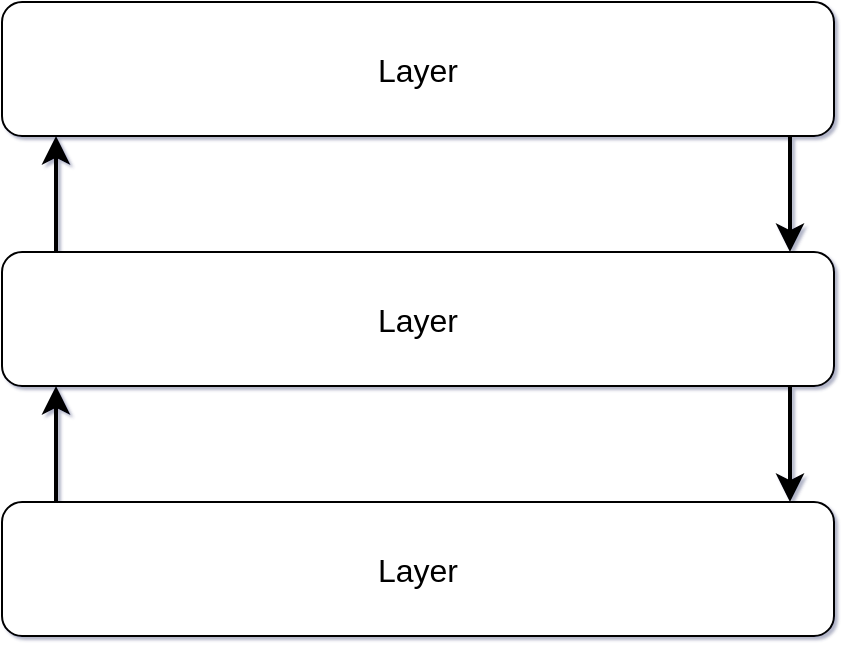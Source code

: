 <mxfile version="21.7.5" type="device">
  <diagram name="Page-1" id="wg2142YJqt1qltAIdcRN">
    <mxGraphModel dx="1420" dy="874" grid="0" gridSize="10" guides="1" tooltips="1" connect="1" arrows="1" fold="1" page="1" pageScale="1" pageWidth="4300" pageHeight="2800" background="none" math="0" shadow="1">
      <root>
        <mxCell id="0" />
        <mxCell id="1" parent="0" />
        <mxCell id="3Q_Eg-V69YG-mrSV8kLM-5" style="edgeStyle=none;curved=1;rounded=0;orthogonalLoop=1;jettySize=auto;html=1;exitX=0.5;exitY=0;exitDx=0;exitDy=0;entryX=0.5;entryY=1;entryDx=0;entryDy=0;fontSize=12;startSize=8;endSize=8;strokeWidth=2;" edge="1" parent="1">
          <mxGeometry relative="1" as="geometry">
            <mxPoint x="150" y="148" as="sourcePoint" />
            <mxPoint x="150" y="90" as="targetPoint" />
          </mxGeometry>
        </mxCell>
        <mxCell id="3Q_Eg-V69YG-mrSV8kLM-2" value="Layer" style="rounded=1;whiteSpace=wrap;html=1;fontSize=16;" vertex="1" parent="1">
          <mxGeometry x="123" y="148" width="416" height="67" as="geometry" />
        </mxCell>
        <mxCell id="3Q_Eg-V69YG-mrSV8kLM-7" style="edgeStyle=none;curved=1;rounded=0;orthogonalLoop=1;jettySize=auto;html=1;exitX=0.5;exitY=0;exitDx=0;exitDy=0;entryX=0.5;entryY=1;entryDx=0;entryDy=0;fontSize=12;startSize=8;endSize=8;strokeWidth=2;" edge="1" parent="1">
          <mxGeometry relative="1" as="geometry">
            <mxPoint x="150" y="273" as="sourcePoint" />
            <mxPoint x="150" y="215" as="targetPoint" />
          </mxGeometry>
        </mxCell>
        <mxCell id="3Q_Eg-V69YG-mrSV8kLM-3" value="Layer" style="rounded=1;whiteSpace=wrap;html=1;fontSize=16;" vertex="1" parent="1">
          <mxGeometry x="123" y="273" width="416" height="67" as="geometry" />
        </mxCell>
        <mxCell id="3Q_Eg-V69YG-mrSV8kLM-4" value="Layer" style="rounded=1;whiteSpace=wrap;html=1;fontSize=16;" vertex="1" parent="1">
          <mxGeometry x="123" y="23" width="416" height="67" as="geometry" />
        </mxCell>
        <mxCell id="3Q_Eg-V69YG-mrSV8kLM-9" style="edgeStyle=none;rounded=1;orthogonalLoop=1;jettySize=auto;html=1;exitX=0.5;exitY=0;exitDx=0;exitDy=0;entryX=0.5;entryY=1;entryDx=0;entryDy=0;fontSize=12;startSize=8;endSize=8;strokeWidth=2;" edge="1" parent="1">
          <mxGeometry relative="1" as="geometry">
            <mxPoint x="517" y="90" as="sourcePoint" />
            <mxPoint x="517" y="148" as="targetPoint" />
          </mxGeometry>
        </mxCell>
        <mxCell id="3Q_Eg-V69YG-mrSV8kLM-10" style="edgeStyle=none;rounded=1;orthogonalLoop=1;jettySize=auto;html=1;exitX=0.5;exitY=0;exitDx=0;exitDy=0;entryX=0.5;entryY=1;entryDx=0;entryDy=0;fontSize=12;startSize=8;endSize=8;strokeWidth=2;" edge="1" parent="1">
          <mxGeometry relative="1" as="geometry">
            <mxPoint x="517" y="215" as="sourcePoint" />
            <mxPoint x="517" y="273" as="targetPoint" />
          </mxGeometry>
        </mxCell>
      </root>
    </mxGraphModel>
  </diagram>
</mxfile>
